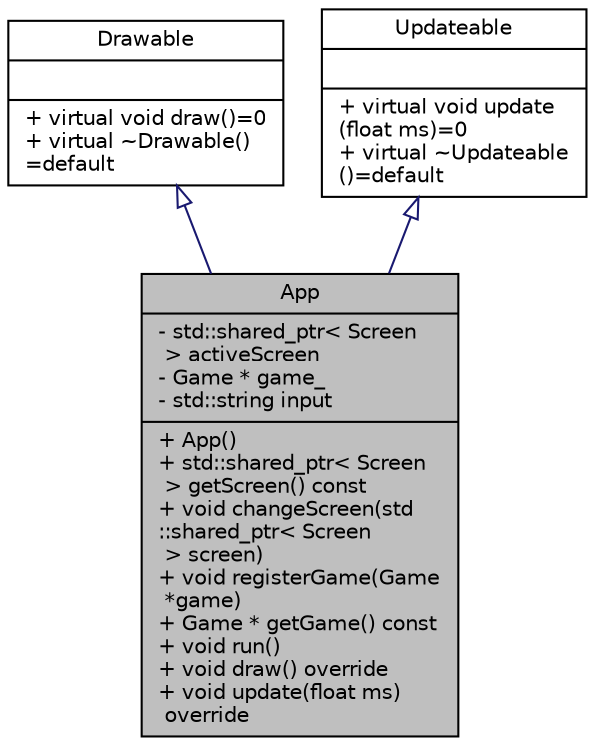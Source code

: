 digraph "App"
{
 // LATEX_PDF_SIZE
  bgcolor="transparent";
  edge [fontname="Helvetica",fontsize="10",labelfontname="Helvetica",labelfontsize="10"];
  node [fontname="Helvetica",fontsize="10",shape=record];
  Node1 [label="{App\n|- std::shared_ptr\< Screen\l \> activeScreen\l- Game * game_\l- std::string input\l|+  App()\l+ std::shared_ptr\< Screen\l \> getScreen() const\l+ void changeScreen(std\l::shared_ptr\< Screen\l \> screen)\l+ void registerGame(Game\l *game)\l+ Game * getGame() const\l+ void run()\l+ void draw() override\l+ void update(float ms)\l override\l}",height=0.2,width=0.4,color="black", fillcolor="grey75", style="filled", fontcolor="black",tooltip=" "];
  Node2 -> Node1 [dir="back",color="midnightblue",fontsize="10",style="solid",arrowtail="onormal",fontname="Helvetica"];
  Node2 [label="{Drawable\n||+ virtual void draw()=0\l+ virtual ~Drawable()\l=default\l}",height=0.2,width=0.4,color="black",URL="$de/db8/classDrawable.html",tooltip=" "];
  Node3 -> Node1 [dir="back",color="midnightblue",fontsize="10",style="solid",arrowtail="onormal",fontname="Helvetica"];
  Node3 [label="{Updateable\n||+ virtual void update\l(float ms)=0\l+ virtual ~Updateable\l()=default\l}",height=0.2,width=0.4,color="black",URL="$d2/d7d/classUpdateable.html",tooltip=" "];
}
